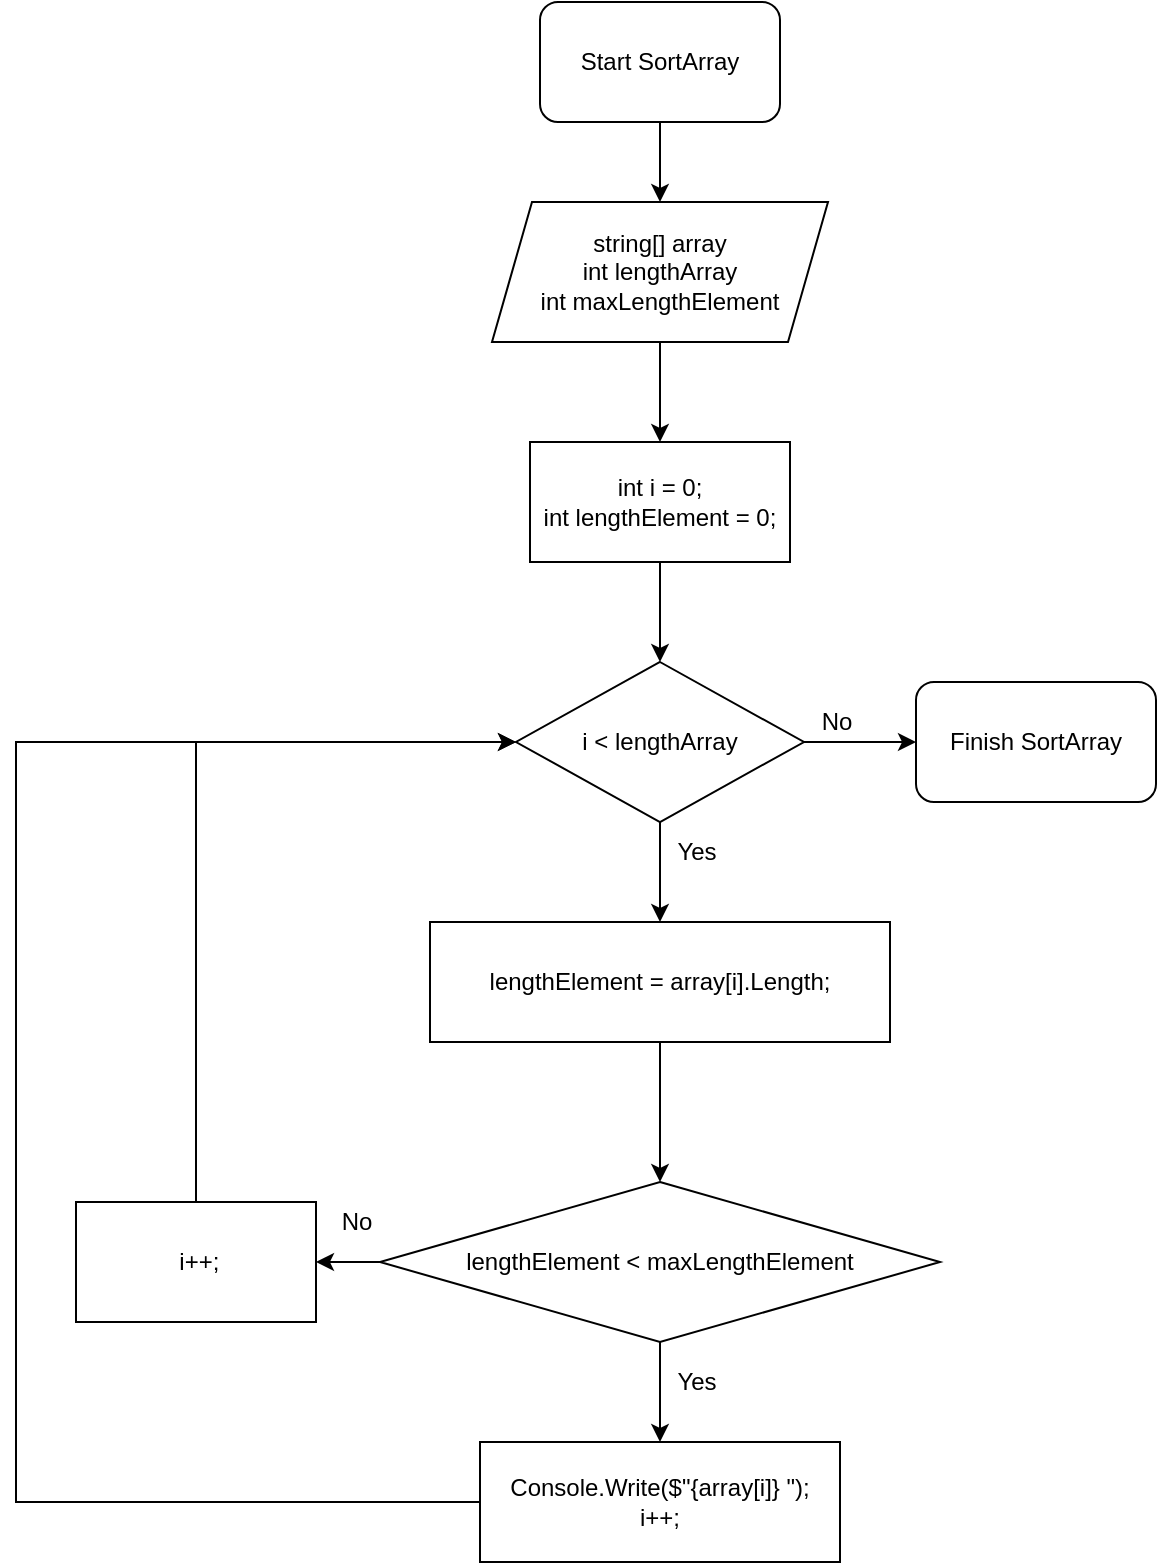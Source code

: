 <mxfile version="20.4.1" type="device"><diagram id="B4jau6uUWjuJ6QeQBStR" name="Страница 1"><mxGraphModel dx="1132" dy="536" grid="1" gridSize="10" guides="1" tooltips="1" connect="1" arrows="1" fold="1" page="1" pageScale="1" pageWidth="827" pageHeight="1169" math="0" shadow="0"><root><mxCell id="0"/><mxCell id="1" parent="0"/><mxCell id="amsJrfJ8kvJF-g3DShV--8" value="" style="edgeStyle=orthogonalEdgeStyle;rounded=0;orthogonalLoop=1;jettySize=auto;html=1;" edge="1" parent="1" source="amsJrfJ8kvJF-g3DShV--1" target="amsJrfJ8kvJF-g3DShV--2"><mxGeometry relative="1" as="geometry"/></mxCell><mxCell id="amsJrfJ8kvJF-g3DShV--1" value="Start SortArray" style="rounded=1;whiteSpace=wrap;html=1;" vertex="1" parent="1"><mxGeometry x="392" y="120" width="120" height="60" as="geometry"/></mxCell><mxCell id="amsJrfJ8kvJF-g3DShV--9" value="" style="edgeStyle=orthogonalEdgeStyle;rounded=0;orthogonalLoop=1;jettySize=auto;html=1;" edge="1" parent="1" source="amsJrfJ8kvJF-g3DShV--2" target="amsJrfJ8kvJF-g3DShV--3"><mxGeometry relative="1" as="geometry"/></mxCell><mxCell id="amsJrfJ8kvJF-g3DShV--2" value="string[] array&lt;br&gt;int lengthArray&lt;br&gt;int maxLengthElement" style="shape=parallelogram;perimeter=parallelogramPerimeter;whiteSpace=wrap;html=1;fixedSize=1;" vertex="1" parent="1"><mxGeometry x="368" y="220" width="168" height="70" as="geometry"/></mxCell><mxCell id="amsJrfJ8kvJF-g3DShV--10" value="" style="edgeStyle=orthogonalEdgeStyle;rounded=0;orthogonalLoop=1;jettySize=auto;html=1;" edge="1" parent="1" source="amsJrfJ8kvJF-g3DShV--3" target="amsJrfJ8kvJF-g3DShV--4"><mxGeometry relative="1" as="geometry"/></mxCell><mxCell id="amsJrfJ8kvJF-g3DShV--3" value="int i = 0;&lt;br&gt;int lengthElement = 0;" style="whiteSpace=wrap;html=1;" vertex="1" parent="1"><mxGeometry x="387" y="340" width="130" height="60" as="geometry"/></mxCell><mxCell id="amsJrfJ8kvJF-g3DShV--7" value="" style="edgeStyle=orthogonalEdgeStyle;rounded=0;orthogonalLoop=1;jettySize=auto;html=1;" edge="1" parent="1" source="amsJrfJ8kvJF-g3DShV--4" target="amsJrfJ8kvJF-g3DShV--6"><mxGeometry relative="1" as="geometry"/></mxCell><mxCell id="amsJrfJ8kvJF-g3DShV--12" value="" style="edgeStyle=orthogonalEdgeStyle;rounded=0;orthogonalLoop=1;jettySize=auto;html=1;" edge="1" parent="1" source="amsJrfJ8kvJF-g3DShV--4" target="amsJrfJ8kvJF-g3DShV--11"><mxGeometry relative="1" as="geometry"/></mxCell><mxCell id="amsJrfJ8kvJF-g3DShV--4" value="i &amp;lt; lengthArray" style="rhombus;whiteSpace=wrap;html=1;" vertex="1" parent="1"><mxGeometry x="380" y="450" width="144" height="80" as="geometry"/></mxCell><mxCell id="amsJrfJ8kvJF-g3DShV--6" value="Finish SortArray" style="rounded=1;whiteSpace=wrap;html=1;" vertex="1" parent="1"><mxGeometry x="580" y="460" width="120" height="60" as="geometry"/></mxCell><mxCell id="amsJrfJ8kvJF-g3DShV--14" value="" style="edgeStyle=orthogonalEdgeStyle;rounded=0;orthogonalLoop=1;jettySize=auto;html=1;" edge="1" parent="1" source="amsJrfJ8kvJF-g3DShV--11" target="amsJrfJ8kvJF-g3DShV--13"><mxGeometry relative="1" as="geometry"/></mxCell><mxCell id="amsJrfJ8kvJF-g3DShV--11" value="lengthElement = array[i].Length;" style="whiteSpace=wrap;html=1;" vertex="1" parent="1"><mxGeometry x="337" y="580" width="230" height="60" as="geometry"/></mxCell><mxCell id="amsJrfJ8kvJF-g3DShV--16" value="" style="edgeStyle=orthogonalEdgeStyle;rounded=0;orthogonalLoop=1;jettySize=auto;html=1;" edge="1" parent="1" source="amsJrfJ8kvJF-g3DShV--13" target="amsJrfJ8kvJF-g3DShV--15"><mxGeometry relative="1" as="geometry"/></mxCell><mxCell id="amsJrfJ8kvJF-g3DShV--18" value="" style="edgeStyle=orthogonalEdgeStyle;rounded=0;orthogonalLoop=1;jettySize=auto;html=1;" edge="1" parent="1" source="amsJrfJ8kvJF-g3DShV--13" target="amsJrfJ8kvJF-g3DShV--17"><mxGeometry relative="1" as="geometry"/></mxCell><mxCell id="amsJrfJ8kvJF-g3DShV--13" value="lengthElement &amp;lt; maxLengthElement" style="rhombus;whiteSpace=wrap;html=1;" vertex="1" parent="1"><mxGeometry x="312" y="710" width="280" height="80" as="geometry"/></mxCell><mxCell id="amsJrfJ8kvJF-g3DShV--24" style="edgeStyle=orthogonalEdgeStyle;rounded=0;orthogonalLoop=1;jettySize=auto;html=1;" edge="1" parent="1" source="amsJrfJ8kvJF-g3DShV--15"><mxGeometry relative="1" as="geometry"><mxPoint x="380" y="490" as="targetPoint"/><Array as="points"><mxPoint x="130" y="870"/><mxPoint x="130" y="490"/></Array></mxGeometry></mxCell><mxCell id="amsJrfJ8kvJF-g3DShV--15" value="&lt;div&gt;Console.Write($&quot;{array[i]} &quot;);&lt;/div&gt;&lt;div style=&quot;&quot;&gt;i++;&lt;/div&gt;" style="whiteSpace=wrap;html=1;align=center;" vertex="1" parent="1"><mxGeometry x="362" y="840" width="180" height="60" as="geometry"/></mxCell><mxCell id="amsJrfJ8kvJF-g3DShV--23" style="edgeStyle=orthogonalEdgeStyle;rounded=0;orthogonalLoop=1;jettySize=auto;html=1;" edge="1" parent="1" source="amsJrfJ8kvJF-g3DShV--17"><mxGeometry relative="1" as="geometry"><mxPoint x="380" y="490" as="targetPoint"/><Array as="points"><mxPoint x="220" y="490"/></Array></mxGeometry></mxCell><mxCell id="amsJrfJ8kvJF-g3DShV--17" value="&amp;nbsp;i++;" style="whiteSpace=wrap;html=1;" vertex="1" parent="1"><mxGeometry x="160" y="720" width="120" height="60" as="geometry"/></mxCell><mxCell id="amsJrfJ8kvJF-g3DShV--19" value="No" style="text;html=1;align=center;verticalAlign=middle;resizable=0;points=[];autosize=1;strokeColor=none;fillColor=none;" vertex="1" parent="1"><mxGeometry x="520" y="465" width="40" height="30" as="geometry"/></mxCell><mxCell id="amsJrfJ8kvJF-g3DShV--20" value="Yes" style="text;html=1;align=center;verticalAlign=middle;resizable=0;points=[];autosize=1;strokeColor=none;fillColor=none;" vertex="1" parent="1"><mxGeometry x="450" y="530" width="40" height="30" as="geometry"/></mxCell><mxCell id="amsJrfJ8kvJF-g3DShV--21" value="Yes" style="text;html=1;align=center;verticalAlign=middle;resizable=0;points=[];autosize=1;strokeColor=none;fillColor=none;" vertex="1" parent="1"><mxGeometry x="450" y="795" width="40" height="30" as="geometry"/></mxCell><mxCell id="amsJrfJ8kvJF-g3DShV--22" value="No" style="text;html=1;align=center;verticalAlign=middle;resizable=0;points=[];autosize=1;strokeColor=none;fillColor=none;" vertex="1" parent="1"><mxGeometry x="280" y="715" width="40" height="30" as="geometry"/></mxCell></root></mxGraphModel></diagram></mxfile>